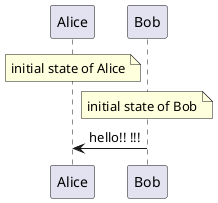 @startuml
note over Alice : initial state of Alice
note over Bob : initial state of Bob
Bob -> Alice : hello!! !!!
@enduml